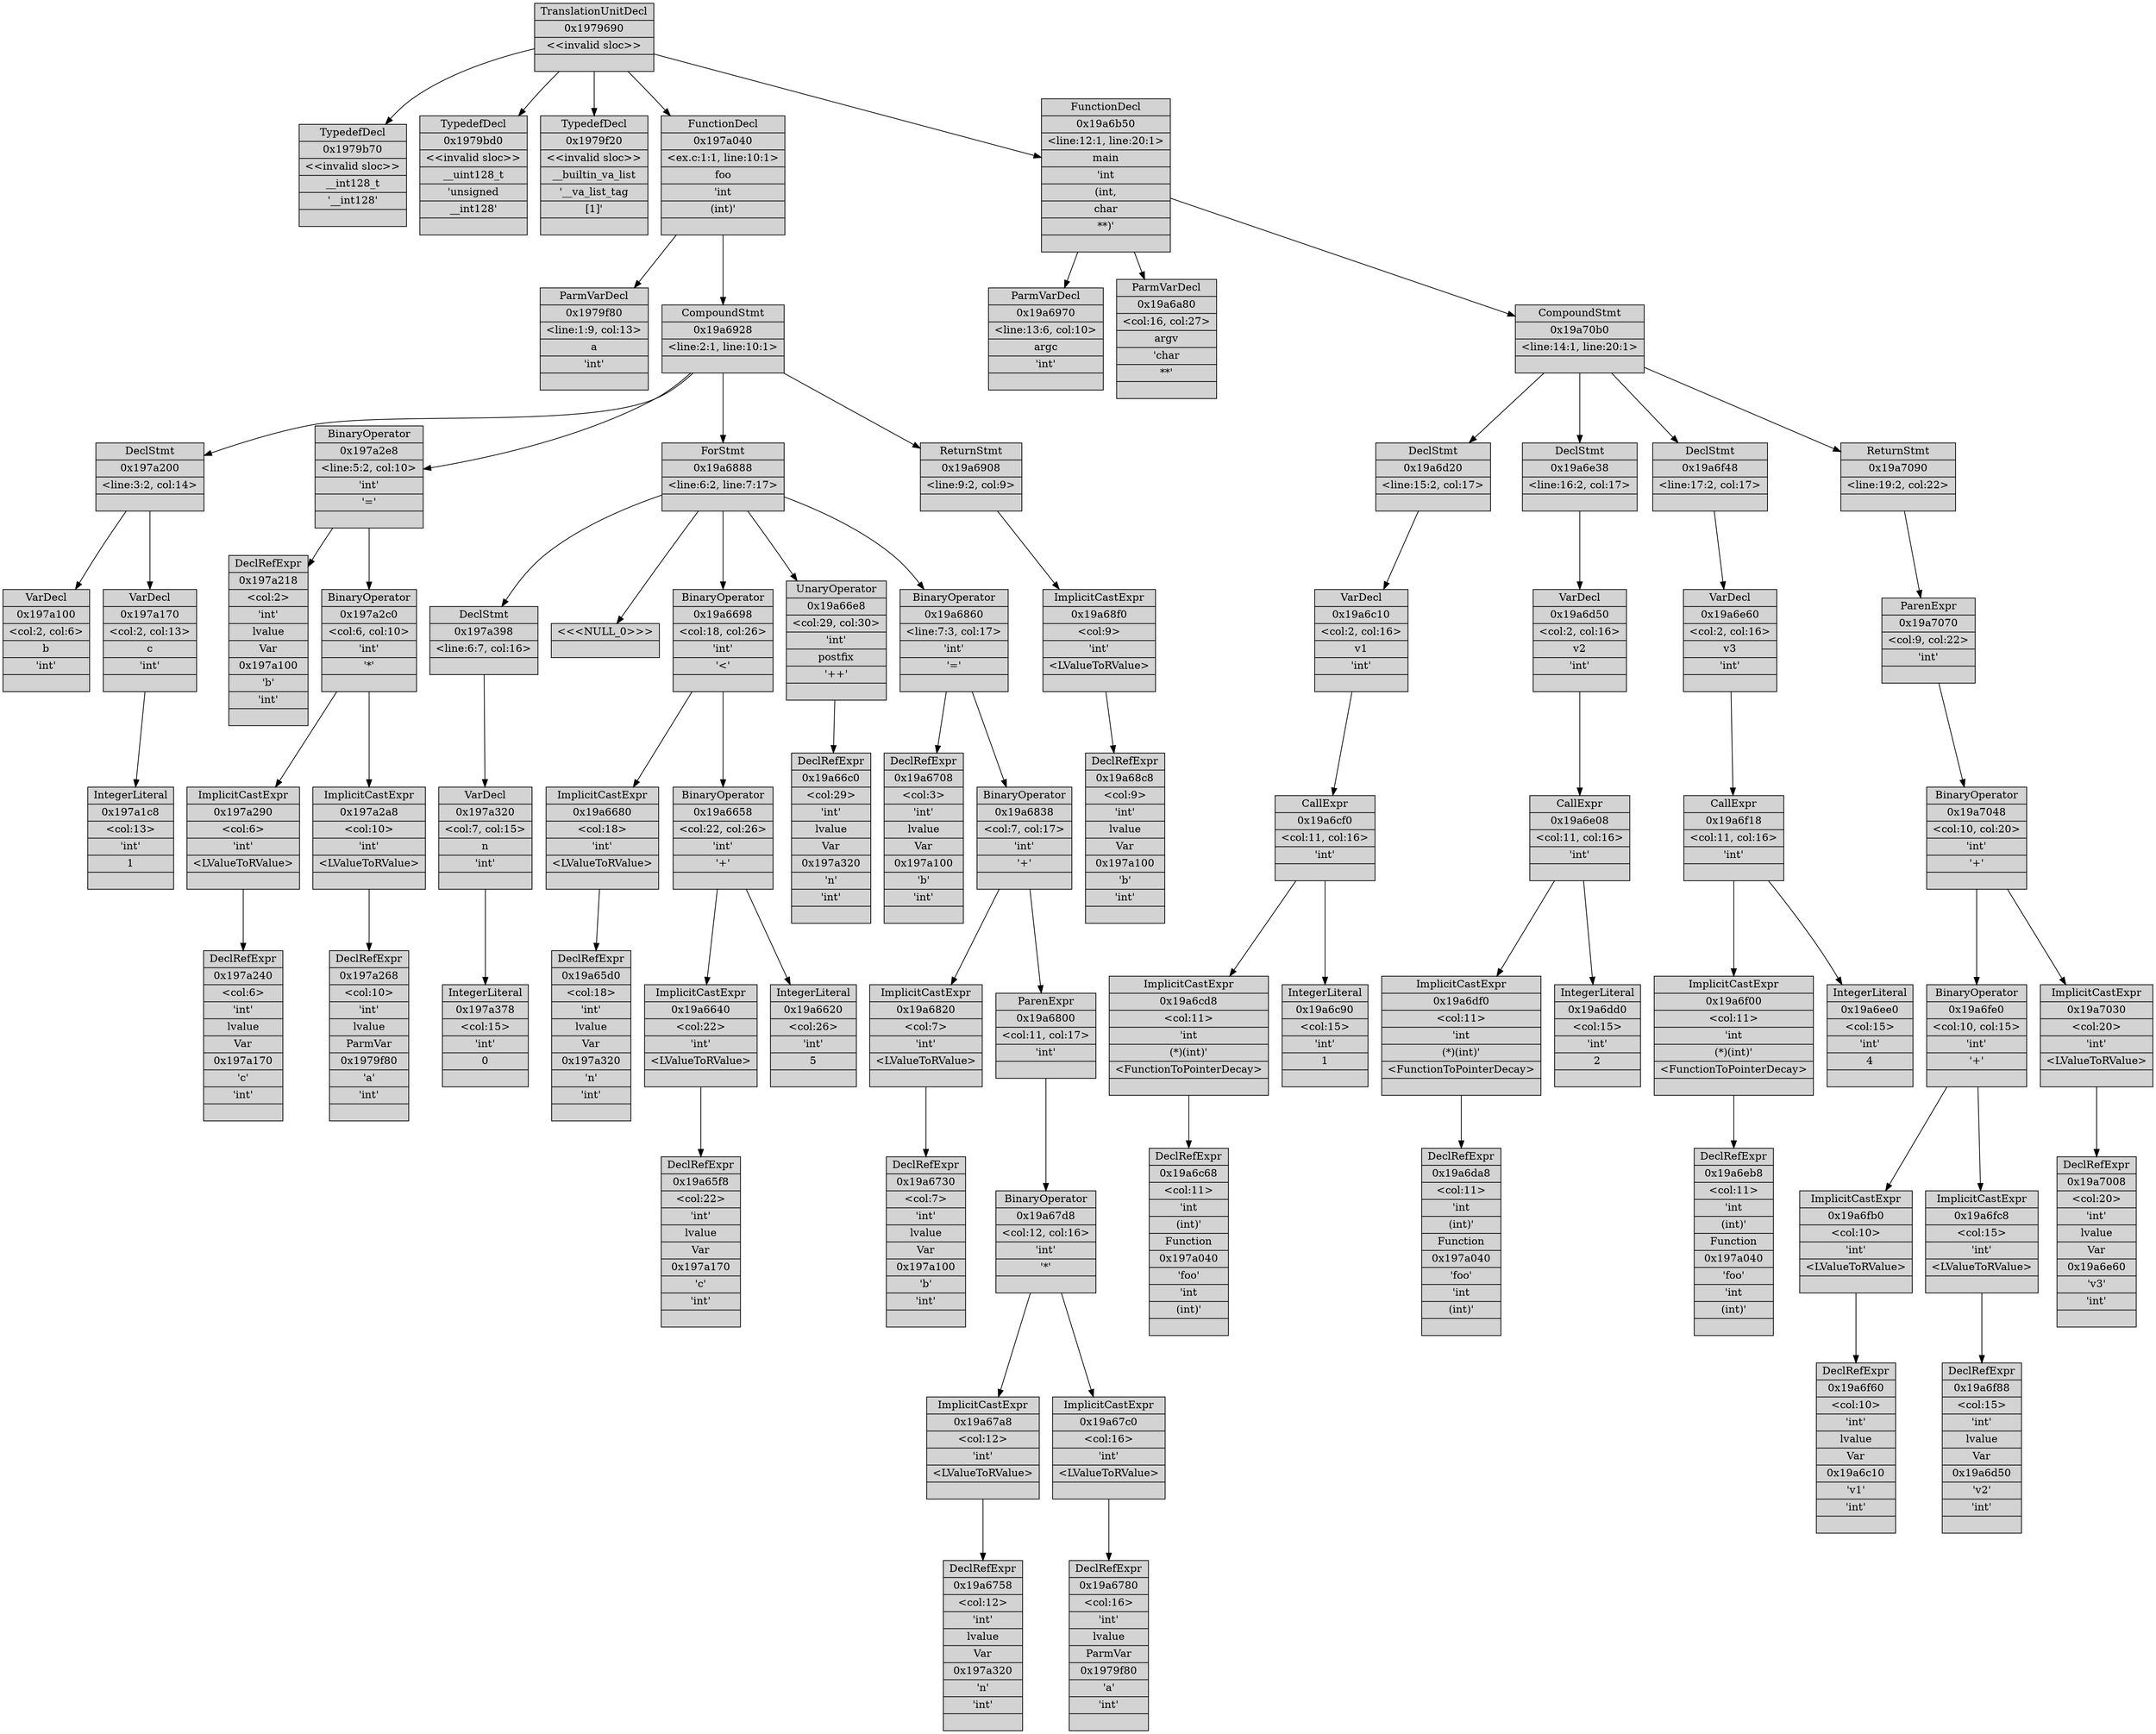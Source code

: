 digraph {
    TranslationUnitDecl_0x1979690 [shape=record,style=filled,fillcolor=lightgrey,label="{ TranslationUnitDecl| 0x1979690| &lt;&lt;invalid&nbsp;sloc&gt;&gt;| }"];
    TypedefDecl_0x1979b70 [shape=record,style=filled,fillcolor=lightgrey,label="{ TypedefDecl| 0x1979b70| &lt;&lt;invalid&nbsp;sloc&gt;&gt;| __int128_t| '__int128'| }"];
    TranslationUnitDecl_0x1979690 -> TypedefDecl_0x1979b70 [style="solid",color=black,weight=100,constraint=true];
    TypedefDecl_0x1979bd0 [shape=record,style=filled,fillcolor=lightgrey,label="{ TypedefDecl| 0x1979bd0| &lt;&lt;invalid&nbsp;sloc&gt;&gt;| __uint128_t| 'unsigned| __int128'| }"];
    TranslationUnitDecl_0x1979690 -> TypedefDecl_0x1979bd0 [style="solid",color=black,weight=100,constraint=true];
    TypedefDecl_0x1979f20 [shape=record,style=filled,fillcolor=lightgrey,label="{ TypedefDecl| 0x1979f20| &lt;&lt;invalid&nbsp;sloc&gt;&gt;| __builtin_va_list| '__va_list_tag| [1]'| }"];
    TranslationUnitDecl_0x1979690 -> TypedefDecl_0x1979f20 [style="solid",color=black,weight=100,constraint=true];
    FunctionDecl_0x197a040 [shape=record,style=filled,fillcolor=lightgrey,label="{ FunctionDecl| 0x197a040| &lt;ex.c:1:1,&nbsp;line:10:1&gt;| foo| 'int| (int)'| }"];
    TranslationUnitDecl_0x1979690 -> FunctionDecl_0x197a040 [style="solid",color=black,weight=100,constraint=true];
    ParmVarDecl_0x1979f80 [shape=record,style=filled,fillcolor=lightgrey,label="{ ParmVarDecl| 0x1979f80| &lt;line:1:9,&nbsp;col:13&gt;| a| 'int'| }"];
    FunctionDecl_0x197a040 -> ParmVarDecl_0x1979f80 [style="solid",color=black,weight=100,constraint=true];
    CompoundStmt_0x19a6928 [shape=record,style=filled,fillcolor=lightgrey,label="{ CompoundStmt| 0x19a6928| &lt;line:2:1,&nbsp;line:10:1&gt;| }"];
    FunctionDecl_0x197a040 -> CompoundStmt_0x19a6928 [style="solid",color=black,weight=100,constraint=true];
    DeclStmt_0x197a200 [shape=record,style=filled,fillcolor=lightgrey,label="{ DeclStmt| 0x197a200| &lt;line:3:2,&nbsp;col:14&gt;| }"];
    CompoundStmt_0x19a6928 -> DeclStmt_0x197a200 [style="solid",color=black,weight=100,constraint=true];
    VarDecl_0x197a100 [shape=record,style=filled,fillcolor=lightgrey,label="{ VarDecl| 0x197a100| &lt;col:2,&nbsp;col:6&gt;| b| 'int'| }"];
    DeclStmt_0x197a200 -> VarDecl_0x197a100 [style="solid",color=black,weight=100,constraint=true];
    VarDecl_0x197a170 [shape=record,style=filled,fillcolor=lightgrey,label="{ VarDecl| 0x197a170| &lt;col:2,&nbsp;col:13&gt;| c| 'int'| }"];
    DeclStmt_0x197a200 -> VarDecl_0x197a170 [style="solid",color=black,weight=100,constraint=true];
    IntegerLiteral_0x197a1c8 [shape=record,style=filled,fillcolor=lightgrey,label="{ IntegerLiteral| 0x197a1c8| &lt;col:13&gt;| 'int'| 1| }"];
    VarDecl_0x197a170 -> IntegerLiteral_0x197a1c8 [style="solid",color=black,weight=100,constraint=true];
    BinaryOperator_0x197a2e8 [shape=record,style=filled,fillcolor=lightgrey,label="{ BinaryOperator| 0x197a2e8| &lt;line:5:2,&nbsp;col:10&gt;| 'int'| '='| }"];
    CompoundStmt_0x19a6928 -> BinaryOperator_0x197a2e8 [style="solid",color=black,weight=100,constraint=true];
    DeclRefExpr_0x197a218 [shape=record,style=filled,fillcolor=lightgrey,label="{ DeclRefExpr| 0x197a218| &lt;col:2&gt;| 'int'| lvalue| Var| 0x197a100| 'b'| 'int'| }"];
    BinaryOperator_0x197a2e8 -> DeclRefExpr_0x197a218 [style="solid",color=black,weight=100,constraint=true];
    BinaryOperator_0x197a2c0 [shape=record,style=filled,fillcolor=lightgrey,label="{ BinaryOperator| 0x197a2c0| &lt;col:6,&nbsp;col:10&gt;| 'int'| '*'| }"];
    BinaryOperator_0x197a2e8 -> BinaryOperator_0x197a2c0 [style="solid",color=black,weight=100,constraint=true];
    ImplicitCastExpr_0x197a290 [shape=record,style=filled,fillcolor=lightgrey,label="{ ImplicitCastExpr| 0x197a290| &lt;col:6&gt;| 'int'| &lt;LValueToRValue&gt;| }"];
    BinaryOperator_0x197a2c0 -> ImplicitCastExpr_0x197a290 [style="solid",color=black,weight=100,constraint=true];
    DeclRefExpr_0x197a240 [shape=record,style=filled,fillcolor=lightgrey,label="{ DeclRefExpr| 0x197a240| &lt;col:6&gt;| 'int'| lvalue| Var| 0x197a170| 'c'| 'int'| }"];
    ImplicitCastExpr_0x197a290 -> DeclRefExpr_0x197a240 [style="solid",color=black,weight=100,constraint=true];
    ImplicitCastExpr_0x197a2a8 [shape=record,style=filled,fillcolor=lightgrey,label="{ ImplicitCastExpr| 0x197a2a8| &lt;col:10&gt;| 'int'| &lt;LValueToRValue&gt;| }"];
    BinaryOperator_0x197a2c0 -> ImplicitCastExpr_0x197a2a8 [style="solid",color=black,weight=100,constraint=true];
    DeclRefExpr_0x197a268 [shape=record,style=filled,fillcolor=lightgrey,label="{ DeclRefExpr| 0x197a268| &lt;col:10&gt;| 'int'| lvalue| ParmVar| 0x1979f80| 'a'| 'int'| }"];
    ImplicitCastExpr_0x197a2a8 -> DeclRefExpr_0x197a268 [style="solid",color=black,weight=100,constraint=true];
    ForStmt_0x19a6888 [shape=record,style=filled,fillcolor=lightgrey,label="{ ForStmt| 0x19a6888| &lt;line:6:2,&nbsp;line:7:17&gt;| }"];
    CompoundStmt_0x19a6928 -> ForStmt_0x19a6888 [style="solid",color=black,weight=100,constraint=true];
    DeclStmt_0x197a398 [shape=record,style=filled,fillcolor=lightgrey,label="{ DeclStmt| 0x197a398| &lt;line:6:7,&nbsp;col:16&gt;| }"];
    ForStmt_0x19a6888 -> DeclStmt_0x197a398 [style="solid",color=black,weight=100,constraint=true];
    VarDecl_0x197a320 [shape=record,style=filled,fillcolor=lightgrey,label="{ VarDecl| 0x197a320| &lt;col:7,&nbsp;col:15&gt;| n| 'int'| }"];
    DeclStmt_0x197a398 -> VarDecl_0x197a320 [style="solid",color=black,weight=100,constraint=true];
    IntegerLiteral_0x197a378 [shape=record,style=filled,fillcolor=lightgrey,label="{ IntegerLiteral| 0x197a378| &lt;col:15&gt;| 'int'| 0| }"];
    VarDecl_0x197a320 -> IntegerLiteral_0x197a378 [style="solid",color=black,weight=100,constraint=true];
    NULL_0 [shape=record,style=filled,fillcolor=lightgrey,label="{ &lt;&lt;&lt;NULL_0&gt;&gt;&gt;| }"];
    ForStmt_0x19a6888 -> NULL_0 [style="solid",color=black,weight=100,constraint=true];
    BinaryOperator_0x19a6698 [shape=record,style=filled,fillcolor=lightgrey,label="{ BinaryOperator| 0x19a6698| &lt;col:18,&nbsp;col:26&gt;| 'int'| '&lt;'| }"];
    ForStmt_0x19a6888 -> BinaryOperator_0x19a6698 [style="solid",color=black,weight=100,constraint=true];
    ImplicitCastExpr_0x19a6680 [shape=record,style=filled,fillcolor=lightgrey,label="{ ImplicitCastExpr| 0x19a6680| &lt;col:18&gt;| 'int'| &lt;LValueToRValue&gt;| }"];
    BinaryOperator_0x19a6698 -> ImplicitCastExpr_0x19a6680 [style="solid",color=black,weight=100,constraint=true];
    DeclRefExpr_0x19a65d0 [shape=record,style=filled,fillcolor=lightgrey,label="{ DeclRefExpr| 0x19a65d0| &lt;col:18&gt;| 'int'| lvalue| Var| 0x197a320| 'n'| 'int'| }"];
    ImplicitCastExpr_0x19a6680 -> DeclRefExpr_0x19a65d0 [style="solid",color=black,weight=100,constraint=true];
    BinaryOperator_0x19a6658 [shape=record,style=filled,fillcolor=lightgrey,label="{ BinaryOperator| 0x19a6658| &lt;col:22,&nbsp;col:26&gt;| 'int'| '+'| }"];
    BinaryOperator_0x19a6698 -> BinaryOperator_0x19a6658 [style="solid",color=black,weight=100,constraint=true];
    ImplicitCastExpr_0x19a6640 [shape=record,style=filled,fillcolor=lightgrey,label="{ ImplicitCastExpr| 0x19a6640| &lt;col:22&gt;| 'int'| &lt;LValueToRValue&gt;| }"];
    BinaryOperator_0x19a6658 -> ImplicitCastExpr_0x19a6640 [style="solid",color=black,weight=100,constraint=true];
    DeclRefExpr_0x19a65f8 [shape=record,style=filled,fillcolor=lightgrey,label="{ DeclRefExpr| 0x19a65f8| &lt;col:22&gt;| 'int'| lvalue| Var| 0x197a170| 'c'| 'int'| }"];
    ImplicitCastExpr_0x19a6640 -> DeclRefExpr_0x19a65f8 [style="solid",color=black,weight=100,constraint=true];
    IntegerLiteral_0x19a6620 [shape=record,style=filled,fillcolor=lightgrey,label="{ IntegerLiteral| 0x19a6620| &lt;col:26&gt;| 'int'| 5| }"];
    BinaryOperator_0x19a6658 -> IntegerLiteral_0x19a6620 [style="solid",color=black,weight=100,constraint=true];
    UnaryOperator_0x19a66e8 [shape=record,style=filled,fillcolor=lightgrey,label="{ UnaryOperator| 0x19a66e8| &lt;col:29,&nbsp;col:30&gt;| 'int'| postfix| '++'| }"];
    ForStmt_0x19a6888 -> UnaryOperator_0x19a66e8 [style="solid",color=black,weight=100,constraint=true];
    DeclRefExpr_0x19a66c0 [shape=record,style=filled,fillcolor=lightgrey,label="{ DeclRefExpr| 0x19a66c0| &lt;col:29&gt;| 'int'| lvalue| Var| 0x197a320| 'n'| 'int'| }"];
    UnaryOperator_0x19a66e8 -> DeclRefExpr_0x19a66c0 [style="solid",color=black,weight=100,constraint=true];
    BinaryOperator_0x19a6860 [shape=record,style=filled,fillcolor=lightgrey,label="{ BinaryOperator| 0x19a6860| &lt;line:7:3,&nbsp;col:17&gt;| 'int'| '='| }"];
    ForStmt_0x19a6888 -> BinaryOperator_0x19a6860 [style="solid",color=black,weight=100,constraint=true];
    DeclRefExpr_0x19a6708 [shape=record,style=filled,fillcolor=lightgrey,label="{ DeclRefExpr| 0x19a6708| &lt;col:3&gt;| 'int'| lvalue| Var| 0x197a100| 'b'| 'int'| }"];
    BinaryOperator_0x19a6860 -> DeclRefExpr_0x19a6708 [style="solid",color=black,weight=100,constraint=true];
    BinaryOperator_0x19a6838 [shape=record,style=filled,fillcolor=lightgrey,label="{ BinaryOperator| 0x19a6838| &lt;col:7,&nbsp;col:17&gt;| 'int'| '+'| }"];
    BinaryOperator_0x19a6860 -> BinaryOperator_0x19a6838 [style="solid",color=black,weight=100,constraint=true];
    ImplicitCastExpr_0x19a6820 [shape=record,style=filled,fillcolor=lightgrey,label="{ ImplicitCastExpr| 0x19a6820| &lt;col:7&gt;| 'int'| &lt;LValueToRValue&gt;| }"];
    BinaryOperator_0x19a6838 -> ImplicitCastExpr_0x19a6820 [style="solid",color=black,weight=100,constraint=true];
    DeclRefExpr_0x19a6730 [shape=record,style=filled,fillcolor=lightgrey,label="{ DeclRefExpr| 0x19a6730| &lt;col:7&gt;| 'int'| lvalue| Var| 0x197a100| 'b'| 'int'| }"];
    ImplicitCastExpr_0x19a6820 -> DeclRefExpr_0x19a6730 [style="solid",color=black,weight=100,constraint=true];
    ParenExpr_0x19a6800 [shape=record,style=filled,fillcolor=lightgrey,label="{ ParenExpr| 0x19a6800| &lt;col:11,&nbsp;col:17&gt;| 'int'| }"];
    BinaryOperator_0x19a6838 -> ParenExpr_0x19a6800 [style="solid",color=black,weight=100,constraint=true];
    BinaryOperator_0x19a67d8 [shape=record,style=filled,fillcolor=lightgrey,label="{ BinaryOperator| 0x19a67d8| &lt;col:12,&nbsp;col:16&gt;| 'int'| '*'| }"];
    ParenExpr_0x19a6800 -> BinaryOperator_0x19a67d8 [style="solid",color=black,weight=100,constraint=true];
    ImplicitCastExpr_0x19a67a8 [shape=record,style=filled,fillcolor=lightgrey,label="{ ImplicitCastExpr| 0x19a67a8| &lt;col:12&gt;| 'int'| &lt;LValueToRValue&gt;| }"];
    BinaryOperator_0x19a67d8 -> ImplicitCastExpr_0x19a67a8 [style="solid",color=black,weight=100,constraint=true];
    DeclRefExpr_0x19a6758 [shape=record,style=filled,fillcolor=lightgrey,label="{ DeclRefExpr| 0x19a6758| &lt;col:12&gt;| 'int'| lvalue| Var| 0x197a320| 'n'| 'int'| }"];
    ImplicitCastExpr_0x19a67a8 -> DeclRefExpr_0x19a6758 [style="solid",color=black,weight=100,constraint=true];
    ImplicitCastExpr_0x19a67c0 [shape=record,style=filled,fillcolor=lightgrey,label="{ ImplicitCastExpr| 0x19a67c0| &lt;col:16&gt;| 'int'| &lt;LValueToRValue&gt;| }"];
    BinaryOperator_0x19a67d8 -> ImplicitCastExpr_0x19a67c0 [style="solid",color=black,weight=100,constraint=true];
    DeclRefExpr_0x19a6780 [shape=record,style=filled,fillcolor=lightgrey,label="{ DeclRefExpr| 0x19a6780| &lt;col:16&gt;| 'int'| lvalue| ParmVar| 0x1979f80| 'a'| 'int'| }"];
    ImplicitCastExpr_0x19a67c0 -> DeclRefExpr_0x19a6780 [style="solid",color=black,weight=100,constraint=true];
    ReturnStmt_0x19a6908 [shape=record,style=filled,fillcolor=lightgrey,label="{ ReturnStmt| 0x19a6908| &lt;line:9:2,&nbsp;col:9&gt;| }"];
    CompoundStmt_0x19a6928 -> ReturnStmt_0x19a6908 [style="solid",color=black,weight=100,constraint=true];
    ImplicitCastExpr_0x19a68f0 [shape=record,style=filled,fillcolor=lightgrey,label="{ ImplicitCastExpr| 0x19a68f0| &lt;col:9&gt;| 'int'| &lt;LValueToRValue&gt;| }"];
    ReturnStmt_0x19a6908 -> ImplicitCastExpr_0x19a68f0 [style="solid",color=black,weight=100,constraint=true];
    DeclRefExpr_0x19a68c8 [shape=record,style=filled,fillcolor=lightgrey,label="{ DeclRefExpr| 0x19a68c8| &lt;col:9&gt;| 'int'| lvalue| Var| 0x197a100| 'b'| 'int'| }"];
    ImplicitCastExpr_0x19a68f0 -> DeclRefExpr_0x19a68c8 [style="solid",color=black,weight=100,constraint=true];
    FunctionDecl_0x19a6b50 [shape=record,style=filled,fillcolor=lightgrey,label="{ FunctionDecl| 0x19a6b50| &lt;line:12:1,&nbsp;line:20:1&gt;| main| 'int| (int,| char| **)'| }"];
    TranslationUnitDecl_0x1979690 -> FunctionDecl_0x19a6b50 [style="solid",color=black,weight=100,constraint=true];
    ParmVarDecl_0x19a6970 [shape=record,style=filled,fillcolor=lightgrey,label="{ ParmVarDecl| 0x19a6970| &lt;line:13:6,&nbsp;col:10&gt;| argc| 'int'| }"];
    FunctionDecl_0x19a6b50 -> ParmVarDecl_0x19a6970 [style="solid",color=black,weight=100,constraint=true];
    ParmVarDecl_0x19a6a80 [shape=record,style=filled,fillcolor=lightgrey,label="{ ParmVarDecl| 0x19a6a80| &lt;col:16,&nbsp;col:27&gt;| argv| 'char| **'| }"];
    FunctionDecl_0x19a6b50 -> ParmVarDecl_0x19a6a80 [style="solid",color=black,weight=100,constraint=true];
    CompoundStmt_0x19a70b0 [shape=record,style=filled,fillcolor=lightgrey,label="{ CompoundStmt| 0x19a70b0| &lt;line:14:1,&nbsp;line:20:1&gt;| }"];
    FunctionDecl_0x19a6b50 -> CompoundStmt_0x19a70b0 [style="solid",color=black,weight=100,constraint=true];
    DeclStmt_0x19a6d20 [shape=record,style=filled,fillcolor=lightgrey,label="{ DeclStmt| 0x19a6d20| &lt;line:15:2,&nbsp;col:17&gt;| }"];
    CompoundStmt_0x19a70b0 -> DeclStmt_0x19a6d20 [style="solid",color=black,weight=100,constraint=true];
    VarDecl_0x19a6c10 [shape=record,style=filled,fillcolor=lightgrey,label="{ VarDecl| 0x19a6c10| &lt;col:2,&nbsp;col:16&gt;| v1| 'int'| }"];
    DeclStmt_0x19a6d20 -> VarDecl_0x19a6c10 [style="solid",color=black,weight=100,constraint=true];
    CallExpr_0x19a6cf0 [shape=record,style=filled,fillcolor=lightgrey,label="{ CallExpr| 0x19a6cf0| &lt;col:11,&nbsp;col:16&gt;| 'int'| }"];
    VarDecl_0x19a6c10 -> CallExpr_0x19a6cf0 [style="solid",color=black,weight=100,constraint=true];
    ImplicitCastExpr_0x19a6cd8 [shape=record,style=filled,fillcolor=lightgrey,label="{ ImplicitCastExpr| 0x19a6cd8| &lt;col:11&gt;| 'int| (*)(int)'| &lt;FunctionToPointerDecay&gt;| }"];
    CallExpr_0x19a6cf0 -> ImplicitCastExpr_0x19a6cd8 [style="solid",color=black,weight=100,constraint=true];
    DeclRefExpr_0x19a6c68 [shape=record,style=filled,fillcolor=lightgrey,label="{ DeclRefExpr| 0x19a6c68| &lt;col:11&gt;| 'int| (int)'| Function| 0x197a040| 'foo'| 'int| (int)'| }"];
    ImplicitCastExpr_0x19a6cd8 -> DeclRefExpr_0x19a6c68 [style="solid",color=black,weight=100,constraint=true];
    IntegerLiteral_0x19a6c90 [shape=record,style=filled,fillcolor=lightgrey,label="{ IntegerLiteral| 0x19a6c90| &lt;col:15&gt;| 'int'| 1| }"];
    CallExpr_0x19a6cf0 -> IntegerLiteral_0x19a6c90 [style="solid",color=black,weight=100,constraint=true];
    DeclStmt_0x19a6e38 [shape=record,style=filled,fillcolor=lightgrey,label="{ DeclStmt| 0x19a6e38| &lt;line:16:2,&nbsp;col:17&gt;| }"];
    CompoundStmt_0x19a70b0 -> DeclStmt_0x19a6e38 [style="solid",color=black,weight=100,constraint=true];
    VarDecl_0x19a6d50 [shape=record,style=filled,fillcolor=lightgrey,label="{ VarDecl| 0x19a6d50| &lt;col:2,&nbsp;col:16&gt;| v2| 'int'| }"];
    DeclStmt_0x19a6e38 -> VarDecl_0x19a6d50 [style="solid",color=black,weight=100,constraint=true];
    CallExpr_0x19a6e08 [shape=record,style=filled,fillcolor=lightgrey,label="{ CallExpr| 0x19a6e08| &lt;col:11,&nbsp;col:16&gt;| 'int'| }"];
    VarDecl_0x19a6d50 -> CallExpr_0x19a6e08 [style="solid",color=black,weight=100,constraint=true];
    ImplicitCastExpr_0x19a6df0 [shape=record,style=filled,fillcolor=lightgrey,label="{ ImplicitCastExpr| 0x19a6df0| &lt;col:11&gt;| 'int| (*)(int)'| &lt;FunctionToPointerDecay&gt;| }"];
    CallExpr_0x19a6e08 -> ImplicitCastExpr_0x19a6df0 [style="solid",color=black,weight=100,constraint=true];
    DeclRefExpr_0x19a6da8 [shape=record,style=filled,fillcolor=lightgrey,label="{ DeclRefExpr| 0x19a6da8| &lt;col:11&gt;| 'int| (int)'| Function| 0x197a040| 'foo'| 'int| (int)'| }"];
    ImplicitCastExpr_0x19a6df0 -> DeclRefExpr_0x19a6da8 [style="solid",color=black,weight=100,constraint=true];
    IntegerLiteral_0x19a6dd0 [shape=record,style=filled,fillcolor=lightgrey,label="{ IntegerLiteral| 0x19a6dd0| &lt;col:15&gt;| 'int'| 2| }"];
    CallExpr_0x19a6e08 -> IntegerLiteral_0x19a6dd0 [style="solid",color=black,weight=100,constraint=true];
    DeclStmt_0x19a6f48 [shape=record,style=filled,fillcolor=lightgrey,label="{ DeclStmt| 0x19a6f48| &lt;line:17:2,&nbsp;col:17&gt;| }"];
    CompoundStmt_0x19a70b0 -> DeclStmt_0x19a6f48 [style="solid",color=black,weight=100,constraint=true];
    VarDecl_0x19a6e60 [shape=record,style=filled,fillcolor=lightgrey,label="{ VarDecl| 0x19a6e60| &lt;col:2,&nbsp;col:16&gt;| v3| 'int'| }"];
    DeclStmt_0x19a6f48 -> VarDecl_0x19a6e60 [style="solid",color=black,weight=100,constraint=true];
    CallExpr_0x19a6f18 [shape=record,style=filled,fillcolor=lightgrey,label="{ CallExpr| 0x19a6f18| &lt;col:11,&nbsp;col:16&gt;| 'int'| }"];
    VarDecl_0x19a6e60 -> CallExpr_0x19a6f18 [style="solid",color=black,weight=100,constraint=true];
    ImplicitCastExpr_0x19a6f00 [shape=record,style=filled,fillcolor=lightgrey,label="{ ImplicitCastExpr| 0x19a6f00| &lt;col:11&gt;| 'int| (*)(int)'| &lt;FunctionToPointerDecay&gt;| }"];
    CallExpr_0x19a6f18 -> ImplicitCastExpr_0x19a6f00 [style="solid",color=black,weight=100,constraint=true];
    DeclRefExpr_0x19a6eb8 [shape=record,style=filled,fillcolor=lightgrey,label="{ DeclRefExpr| 0x19a6eb8| &lt;col:11&gt;| 'int| (int)'| Function| 0x197a040| 'foo'| 'int| (int)'| }"];
    ImplicitCastExpr_0x19a6f00 -> DeclRefExpr_0x19a6eb8 [style="solid",color=black,weight=100,constraint=true];
    IntegerLiteral_0x19a6ee0 [shape=record,style=filled,fillcolor=lightgrey,label="{ IntegerLiteral| 0x19a6ee0| &lt;col:15&gt;| 'int'| 4| }"];
    CallExpr_0x19a6f18 -> IntegerLiteral_0x19a6ee0 [style="solid",color=black,weight=100,constraint=true];
    ReturnStmt_0x19a7090 [shape=record,style=filled,fillcolor=lightgrey,label="{ ReturnStmt| 0x19a7090| &lt;line:19:2,&nbsp;col:22&gt;| }"];
    CompoundStmt_0x19a70b0 -> ReturnStmt_0x19a7090 [style="solid",color=black,weight=100,constraint=true];
    ParenExpr_0x19a7070 [shape=record,style=filled,fillcolor=lightgrey,label="{ ParenExpr| 0x19a7070| &lt;col:9,&nbsp;col:22&gt;| 'int'| }"];
    ReturnStmt_0x19a7090 -> ParenExpr_0x19a7070 [style="solid",color=black,weight=100,constraint=true];
    BinaryOperator_0x19a7048 [shape=record,style=filled,fillcolor=lightgrey,label="{ BinaryOperator| 0x19a7048| &lt;col:10,&nbsp;col:20&gt;| 'int'| '+'| }"];
    ParenExpr_0x19a7070 -> BinaryOperator_0x19a7048 [style="solid",color=black,weight=100,constraint=true];
    BinaryOperator_0x19a6fe0 [shape=record,style=filled,fillcolor=lightgrey,label="{ BinaryOperator| 0x19a6fe0| &lt;col:10,&nbsp;col:15&gt;| 'int'| '+'| }"];
    BinaryOperator_0x19a7048 -> BinaryOperator_0x19a6fe0 [style="solid",color=black,weight=100,constraint=true];
    ImplicitCastExpr_0x19a6fb0 [shape=record,style=filled,fillcolor=lightgrey,label="{ ImplicitCastExpr| 0x19a6fb0| &lt;col:10&gt;| 'int'| &lt;LValueToRValue&gt;| }"];
    BinaryOperator_0x19a6fe0 -> ImplicitCastExpr_0x19a6fb0 [style="solid",color=black,weight=100,constraint=true];
    DeclRefExpr_0x19a6f60 [shape=record,style=filled,fillcolor=lightgrey,label="{ DeclRefExpr| 0x19a6f60| &lt;col:10&gt;| 'int'| lvalue| Var| 0x19a6c10| 'v1'| 'int'| }"];
    ImplicitCastExpr_0x19a6fb0 -> DeclRefExpr_0x19a6f60 [style="solid",color=black,weight=100,constraint=true];
    ImplicitCastExpr_0x19a6fc8 [shape=record,style=filled,fillcolor=lightgrey,label="{ ImplicitCastExpr| 0x19a6fc8| &lt;col:15&gt;| 'int'| &lt;LValueToRValue&gt;| }"];
    BinaryOperator_0x19a6fe0 -> ImplicitCastExpr_0x19a6fc8 [style="solid",color=black,weight=100,constraint=true];
    DeclRefExpr_0x19a6f88 [shape=record,style=filled,fillcolor=lightgrey,label="{ DeclRefExpr| 0x19a6f88| &lt;col:15&gt;| 'int'| lvalue| Var| 0x19a6d50| 'v2'| 'int'| }"];
    ImplicitCastExpr_0x19a6fc8 -> DeclRefExpr_0x19a6f88 [style="solid",color=black,weight=100,constraint=true];
    ImplicitCastExpr_0x19a7030 [shape=record,style=filled,fillcolor=lightgrey,label="{ ImplicitCastExpr| 0x19a7030| &lt;col:20&gt;| 'int'| &lt;LValueToRValue&gt;| }"];
    BinaryOperator_0x19a7048 -> ImplicitCastExpr_0x19a7030 [style="solid",color=black,weight=100,constraint=true];
    DeclRefExpr_0x19a7008 [shape=record,style=filled,fillcolor=lightgrey,label="{ DeclRefExpr| 0x19a7008| &lt;col:20&gt;| 'int'| lvalue| Var| 0x19a6e60| 'v3'| 'int'| }"];
    ImplicitCastExpr_0x19a7030 -> DeclRefExpr_0x19a7008 [style="solid",color=black,weight=100,constraint=true];
}
